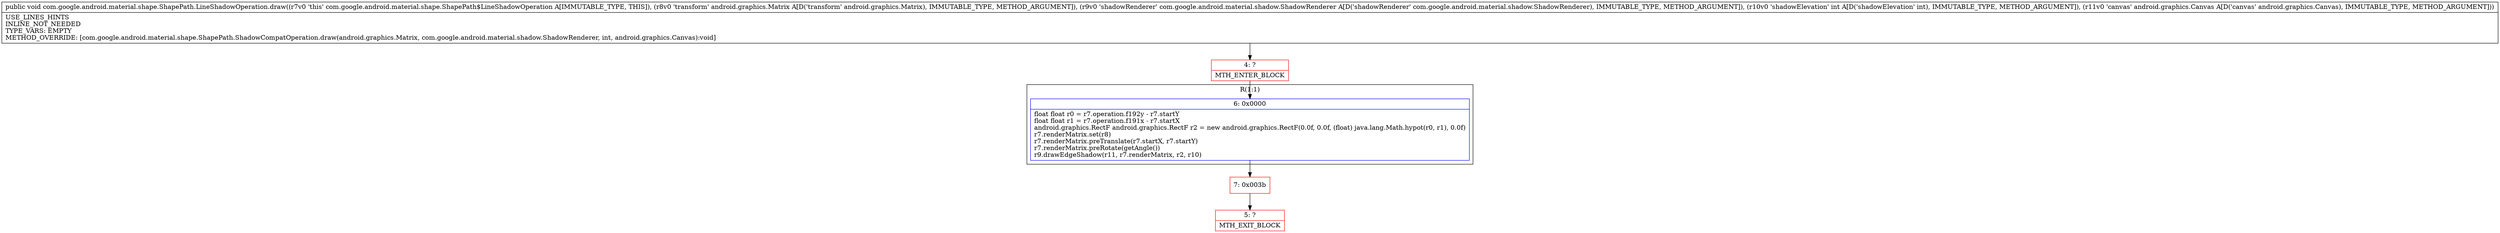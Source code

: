 digraph "CFG forcom.google.android.material.shape.ShapePath.LineShadowOperation.draw(Landroid\/graphics\/Matrix;Lcom\/google\/android\/material\/shadow\/ShadowRenderer;ILandroid\/graphics\/Canvas;)V" {
subgraph cluster_Region_1287095273 {
label = "R(1:1)";
node [shape=record,color=blue];
Node_6 [shape=record,label="{6\:\ 0x0000|float float r0 = r7.operation.f192y \- r7.startY\lfloat float r1 = r7.operation.f191x \- r7.startX\landroid.graphics.RectF android.graphics.RectF r2 = new android.graphics.RectF(0.0f, 0.0f, (float) java.lang.Math.hypot(r0, r1), 0.0f)\lr7.renderMatrix.set(r8)\lr7.renderMatrix.preTranslate(r7.startX, r7.startY)\lr7.renderMatrix.preRotate(getAngle())\lr9.drawEdgeShadow(r11, r7.renderMatrix, r2, r10)\l}"];
}
Node_4 [shape=record,color=red,label="{4\:\ ?|MTH_ENTER_BLOCK\l}"];
Node_7 [shape=record,color=red,label="{7\:\ 0x003b}"];
Node_5 [shape=record,color=red,label="{5\:\ ?|MTH_EXIT_BLOCK\l}"];
MethodNode[shape=record,label="{public void com.google.android.material.shape.ShapePath.LineShadowOperation.draw((r7v0 'this' com.google.android.material.shape.ShapePath$LineShadowOperation A[IMMUTABLE_TYPE, THIS]), (r8v0 'transform' android.graphics.Matrix A[D('transform' android.graphics.Matrix), IMMUTABLE_TYPE, METHOD_ARGUMENT]), (r9v0 'shadowRenderer' com.google.android.material.shadow.ShadowRenderer A[D('shadowRenderer' com.google.android.material.shadow.ShadowRenderer), IMMUTABLE_TYPE, METHOD_ARGUMENT]), (r10v0 'shadowElevation' int A[D('shadowElevation' int), IMMUTABLE_TYPE, METHOD_ARGUMENT]), (r11v0 'canvas' android.graphics.Canvas A[D('canvas' android.graphics.Canvas), IMMUTABLE_TYPE, METHOD_ARGUMENT]))  | USE_LINES_HINTS\lINLINE_NOT_NEEDED\lTYPE_VARS: EMPTY\lMETHOD_OVERRIDE: [com.google.android.material.shape.ShapePath.ShadowCompatOperation.draw(android.graphics.Matrix, com.google.android.material.shadow.ShadowRenderer, int, android.graphics.Canvas):void]\l}"];
MethodNode -> Node_4;Node_6 -> Node_7;
Node_4 -> Node_6;
Node_7 -> Node_5;
}

